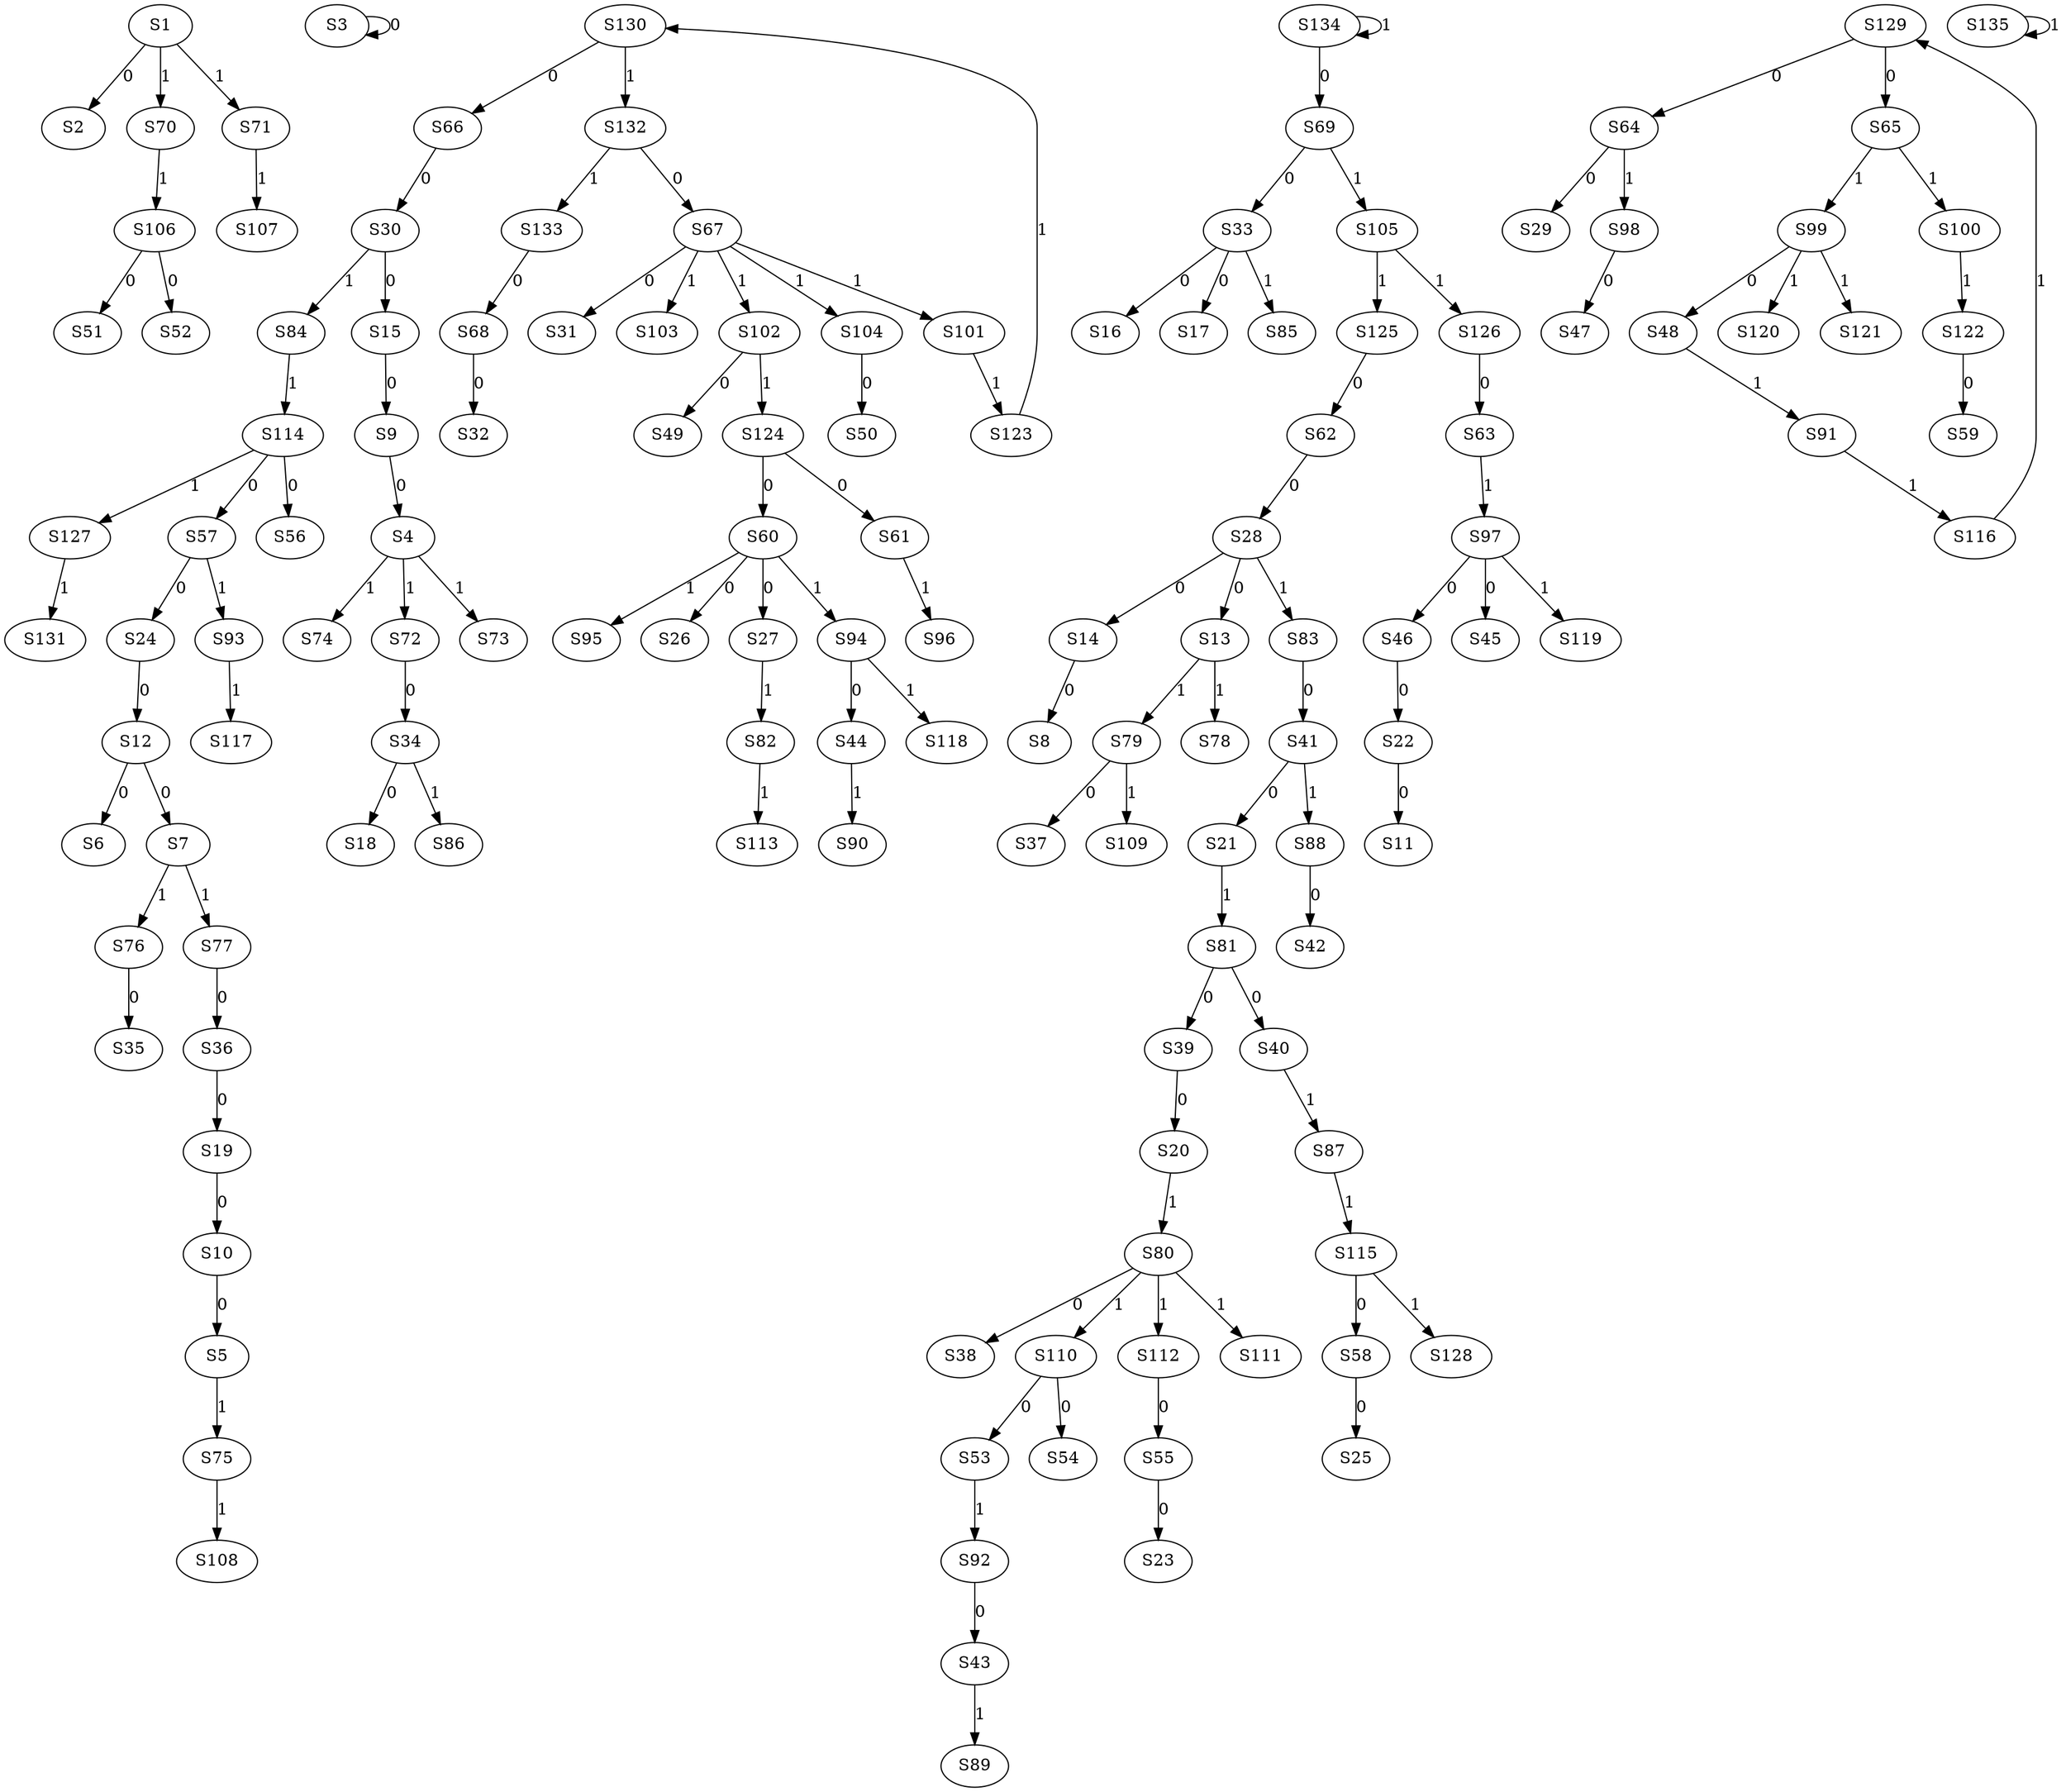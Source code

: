strict digraph {
	S1 -> S2 [ label = 0 ];
	S3 -> S3 [ label = 0 ];
	S9 -> S4 [ label = 0 ];
	S10 -> S5 [ label = 0 ];
	S12 -> S6 [ label = 0 ];
	S12 -> S7 [ label = 0 ];
	S14 -> S8 [ label = 0 ];
	S15 -> S9 [ label = 0 ];
	S19 -> S10 [ label = 0 ];
	S22 -> S11 [ label = 0 ];
	S24 -> S12 [ label = 0 ];
	S28 -> S13 [ label = 0 ];
	S28 -> S14 [ label = 0 ];
	S30 -> S15 [ label = 0 ];
	S33 -> S16 [ label = 0 ];
	S33 -> S17 [ label = 0 ];
	S34 -> S18 [ label = 0 ];
	S36 -> S19 [ label = 0 ];
	S39 -> S20 [ label = 0 ];
	S41 -> S21 [ label = 0 ];
	S46 -> S22 [ label = 0 ];
	S55 -> S23 [ label = 0 ];
	S57 -> S24 [ label = 0 ];
	S58 -> S25 [ label = 0 ];
	S60 -> S26 [ label = 0 ];
	S60 -> S27 [ label = 0 ];
	S62 -> S28 [ label = 0 ];
	S64 -> S29 [ label = 0 ];
	S66 -> S30 [ label = 0 ];
	S67 -> S31 [ label = 0 ];
	S68 -> S32 [ label = 0 ];
	S69 -> S33 [ label = 0 ];
	S72 -> S34 [ label = 0 ];
	S76 -> S35 [ label = 0 ];
	S77 -> S36 [ label = 0 ];
	S79 -> S37 [ label = 0 ];
	S80 -> S38 [ label = 0 ];
	S81 -> S39 [ label = 0 ];
	S81 -> S40 [ label = 0 ];
	S83 -> S41 [ label = 0 ];
	S88 -> S42 [ label = 0 ];
	S92 -> S43 [ label = 0 ];
	S94 -> S44 [ label = 0 ];
	S97 -> S45 [ label = 0 ];
	S97 -> S46 [ label = 0 ];
	S98 -> S47 [ label = 0 ];
	S99 -> S48 [ label = 0 ];
	S102 -> S49 [ label = 0 ];
	S104 -> S50 [ label = 0 ];
	S106 -> S51 [ label = 0 ];
	S106 -> S52 [ label = 0 ];
	S110 -> S53 [ label = 0 ];
	S110 -> S54 [ label = 0 ];
	S112 -> S55 [ label = 0 ];
	S114 -> S56 [ label = 0 ];
	S114 -> S57 [ label = 0 ];
	S115 -> S58 [ label = 0 ];
	S122 -> S59 [ label = 0 ];
	S124 -> S60 [ label = 0 ];
	S124 -> S61 [ label = 0 ];
	S125 -> S62 [ label = 0 ];
	S126 -> S63 [ label = 0 ];
	S129 -> S64 [ label = 0 ];
	S129 -> S65 [ label = 0 ];
	S130 -> S66 [ label = 0 ];
	S132 -> S67 [ label = 0 ];
	S133 -> S68 [ label = 0 ];
	S134 -> S69 [ label = 0 ];
	S1 -> S70 [ label = 1 ];
	S1 -> S71 [ label = 1 ];
	S4 -> S72 [ label = 1 ];
	S4 -> S73 [ label = 1 ];
	S4 -> S74 [ label = 1 ];
	S5 -> S75 [ label = 1 ];
	S7 -> S76 [ label = 1 ];
	S7 -> S77 [ label = 1 ];
	S13 -> S78 [ label = 1 ];
	S13 -> S79 [ label = 1 ];
	S20 -> S80 [ label = 1 ];
	S21 -> S81 [ label = 1 ];
	S27 -> S82 [ label = 1 ];
	S28 -> S83 [ label = 1 ];
	S30 -> S84 [ label = 1 ];
	S33 -> S85 [ label = 1 ];
	S34 -> S86 [ label = 1 ];
	S40 -> S87 [ label = 1 ];
	S41 -> S88 [ label = 1 ];
	S43 -> S89 [ label = 1 ];
	S44 -> S90 [ label = 1 ];
	S48 -> S91 [ label = 1 ];
	S53 -> S92 [ label = 1 ];
	S57 -> S93 [ label = 1 ];
	S60 -> S94 [ label = 1 ];
	S60 -> S95 [ label = 1 ];
	S61 -> S96 [ label = 1 ];
	S63 -> S97 [ label = 1 ];
	S64 -> S98 [ label = 1 ];
	S65 -> S99 [ label = 1 ];
	S65 -> S100 [ label = 1 ];
	S67 -> S101 [ label = 1 ];
	S67 -> S102 [ label = 1 ];
	S67 -> S103 [ label = 1 ];
	S67 -> S104 [ label = 1 ];
	S69 -> S105 [ label = 1 ];
	S70 -> S106 [ label = 1 ];
	S71 -> S107 [ label = 1 ];
	S75 -> S108 [ label = 1 ];
	S79 -> S109 [ label = 1 ];
	S80 -> S110 [ label = 1 ];
	S80 -> S111 [ label = 1 ];
	S80 -> S112 [ label = 1 ];
	S82 -> S113 [ label = 1 ];
	S84 -> S114 [ label = 1 ];
	S87 -> S115 [ label = 1 ];
	S91 -> S116 [ label = 1 ];
	S93 -> S117 [ label = 1 ];
	S94 -> S118 [ label = 1 ];
	S97 -> S119 [ label = 1 ];
	S99 -> S120 [ label = 1 ];
	S99 -> S121 [ label = 1 ];
	S100 -> S122 [ label = 1 ];
	S101 -> S123 [ label = 1 ];
	S102 -> S124 [ label = 1 ];
	S105 -> S125 [ label = 1 ];
	S105 -> S126 [ label = 1 ];
	S114 -> S127 [ label = 1 ];
	S115 -> S128 [ label = 1 ];
	S116 -> S129 [ label = 1 ];
	S123 -> S130 [ label = 1 ];
	S127 -> S131 [ label = 1 ];
	S130 -> S132 [ label = 1 ];
	S132 -> S133 [ label = 1 ];
	S134 -> S134 [ label = 1 ];
	S135 -> S135 [ label = 1 ];
}